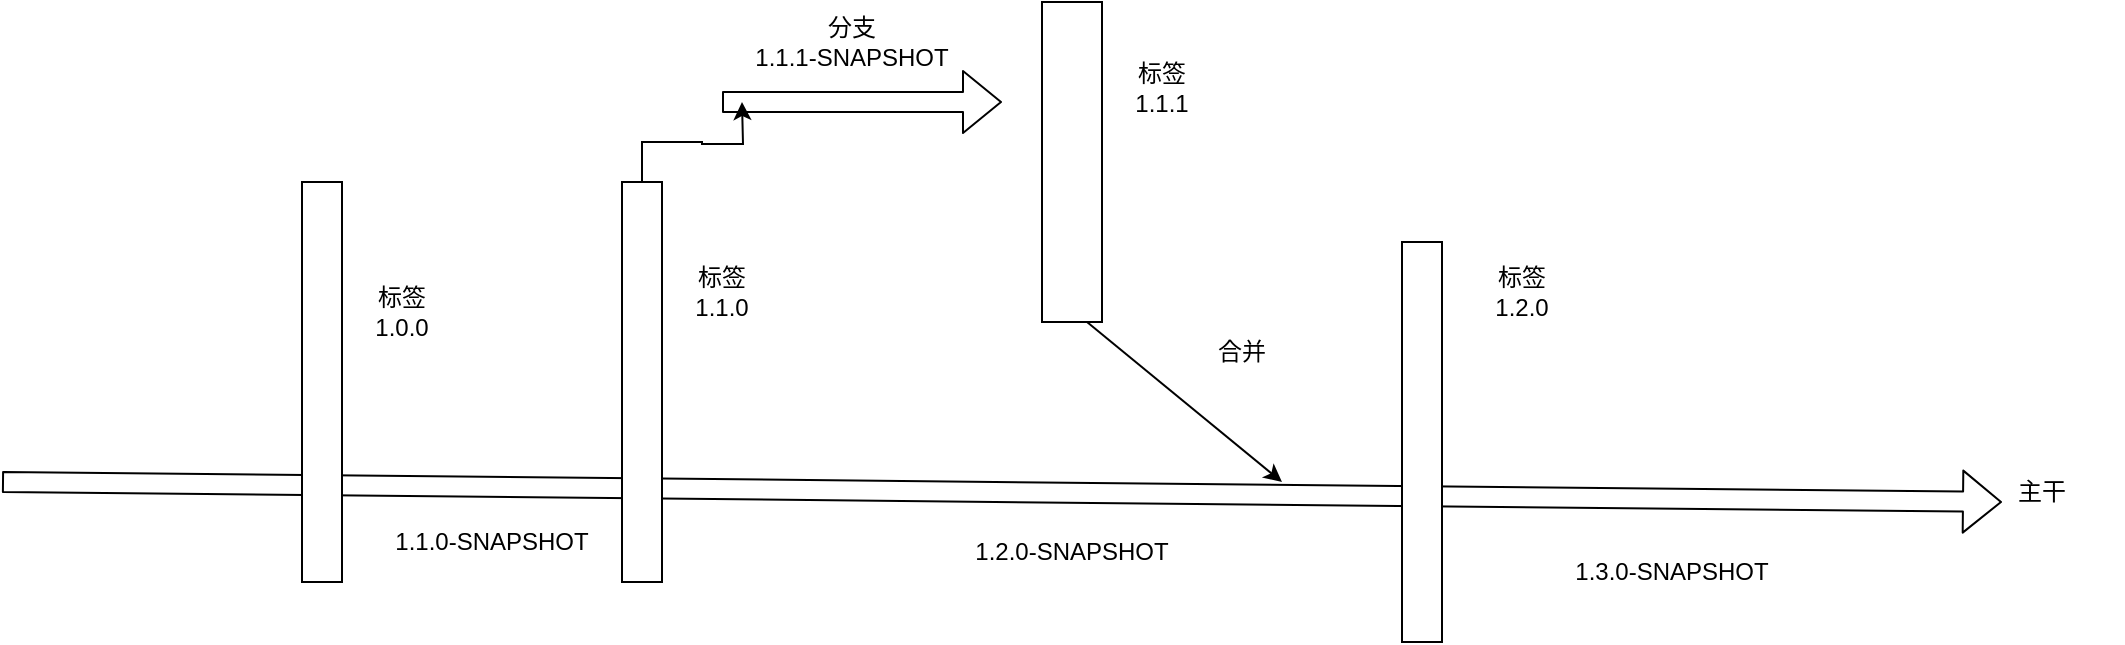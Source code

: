 <mxfile version="12.5.1" type="github">
  <diagram id="HzE4dRNunG5kQ9dWThFI" name="Page-1">
    <mxGraphModel dx="1662" dy="713" grid="1" gridSize="10" guides="1" tooltips="1" connect="1" arrows="1" fold="1" page="1" pageScale="1" pageWidth="827" pageHeight="1169" math="0" shadow="0">
      <root>
        <mxCell id="0"/>
        <mxCell id="1" parent="0"/>
        <mxCell id="HwGpaLwM5g7jAR4dSoJF-1" value="" style="shape=flexArrow;endArrow=classic;html=1;" edge="1" parent="1">
          <mxGeometry width="50" height="50" relative="1" as="geometry">
            <mxPoint x="80" y="510" as="sourcePoint"/>
            <mxPoint x="1080" y="520" as="targetPoint"/>
          </mxGeometry>
        </mxCell>
        <mxCell id="HwGpaLwM5g7jAR4dSoJF-5" value="" style="rounded=0;whiteSpace=wrap;html=1;" vertex="1" parent="1">
          <mxGeometry x="230" y="360" width="20" height="200" as="geometry"/>
        </mxCell>
        <mxCell id="HwGpaLwM5g7jAR4dSoJF-6" value="1.1.0-SNAPSHOT" style="text;html=1;strokeColor=none;fillColor=none;align=center;verticalAlign=middle;whiteSpace=wrap;rounded=0;" vertex="1" parent="1">
          <mxGeometry x="260" y="530" width="130" height="20" as="geometry"/>
        </mxCell>
        <mxCell id="HwGpaLwM5g7jAR4dSoJF-7" value="标签1.0.0" style="text;html=1;strokeColor=none;fillColor=none;align=center;verticalAlign=middle;whiteSpace=wrap;rounded=0;" vertex="1" parent="1">
          <mxGeometry x="260" y="400" width="40" height="50" as="geometry"/>
        </mxCell>
        <mxCell id="HwGpaLwM5g7jAR4dSoJF-21" style="edgeStyle=orthogonalEdgeStyle;rounded=0;orthogonalLoop=1;jettySize=auto;html=1;exitX=0.5;exitY=0;exitDx=0;exitDy=0;" edge="1" parent="1" source="HwGpaLwM5g7jAR4dSoJF-8">
          <mxGeometry relative="1" as="geometry">
            <mxPoint x="450" y="320" as="targetPoint"/>
          </mxGeometry>
        </mxCell>
        <mxCell id="HwGpaLwM5g7jAR4dSoJF-8" value="" style="rounded=0;whiteSpace=wrap;html=1;" vertex="1" parent="1">
          <mxGeometry x="390" y="360" width="20" height="200" as="geometry"/>
        </mxCell>
        <mxCell id="HwGpaLwM5g7jAR4dSoJF-9" value="标签1.1.0" style="text;html=1;strokeColor=none;fillColor=none;align=center;verticalAlign=middle;whiteSpace=wrap;rounded=0;" vertex="1" parent="1">
          <mxGeometry x="420" y="390" width="40" height="50" as="geometry"/>
        </mxCell>
        <mxCell id="HwGpaLwM5g7jAR4dSoJF-10" value="" style="rounded=0;whiteSpace=wrap;html=1;" vertex="1" parent="1">
          <mxGeometry x="600" y="270" width="30" height="160" as="geometry"/>
        </mxCell>
        <mxCell id="HwGpaLwM5g7jAR4dSoJF-11" value="" style="shape=flexArrow;endArrow=classic;html=1;" edge="1" parent="1">
          <mxGeometry width="50" height="50" relative="1" as="geometry">
            <mxPoint x="440" y="320" as="sourcePoint"/>
            <mxPoint x="580" y="320" as="targetPoint"/>
          </mxGeometry>
        </mxCell>
        <mxCell id="HwGpaLwM5g7jAR4dSoJF-12" value="分支&lt;br&gt;1.1.1-SNAPSHOT" style="text;html=1;strokeColor=none;fillColor=none;align=center;verticalAlign=middle;whiteSpace=wrap;rounded=0;" vertex="1" parent="1">
          <mxGeometry x="440" y="270" width="130" height="40" as="geometry"/>
        </mxCell>
        <mxCell id="HwGpaLwM5g7jAR4dSoJF-13" value="标签1.1.1" style="text;html=1;strokeColor=none;fillColor=none;align=center;verticalAlign=middle;whiteSpace=wrap;rounded=0;" vertex="1" parent="1">
          <mxGeometry x="640" y="275" width="40" height="75" as="geometry"/>
        </mxCell>
        <mxCell id="HwGpaLwM5g7jAR4dSoJF-14" value="" style="rounded=0;whiteSpace=wrap;html=1;" vertex="1" parent="1">
          <mxGeometry x="780" y="390" width="20" height="200" as="geometry"/>
        </mxCell>
        <mxCell id="HwGpaLwM5g7jAR4dSoJF-16" value="标签1.2.0" style="text;html=1;strokeColor=none;fillColor=none;align=center;verticalAlign=middle;whiteSpace=wrap;rounded=0;" vertex="1" parent="1">
          <mxGeometry x="820" y="377.5" width="40" height="75" as="geometry"/>
        </mxCell>
        <mxCell id="HwGpaLwM5g7jAR4dSoJF-17" value="" style="endArrow=classic;html=1;exitX=0.75;exitY=1;exitDx=0;exitDy=0;" edge="1" parent="1" source="HwGpaLwM5g7jAR4dSoJF-10">
          <mxGeometry width="50" height="50" relative="1" as="geometry">
            <mxPoint x="620" y="610" as="sourcePoint"/>
            <mxPoint x="720" y="510" as="targetPoint"/>
          </mxGeometry>
        </mxCell>
        <mxCell id="HwGpaLwM5g7jAR4dSoJF-18" value="1.2.0-SNAPSHOT" style="text;html=1;strokeColor=none;fillColor=none;align=center;verticalAlign=middle;whiteSpace=wrap;rounded=0;" vertex="1" parent="1">
          <mxGeometry x="480" y="530" width="270" height="30" as="geometry"/>
        </mxCell>
        <mxCell id="HwGpaLwM5g7jAR4dSoJF-19" value="主干" style="text;html=1;strokeColor=none;fillColor=none;align=center;verticalAlign=middle;whiteSpace=wrap;rounded=0;" vertex="1" parent="1">
          <mxGeometry x="1060" y="490" width="80" height="50" as="geometry"/>
        </mxCell>
        <mxCell id="HwGpaLwM5g7jAR4dSoJF-20" value="1.3.0-SNAPSHOT" style="text;html=1;strokeColor=none;fillColor=none;align=center;verticalAlign=middle;whiteSpace=wrap;rounded=0;" vertex="1" parent="1">
          <mxGeometry x="780" y="540" width="270" height="30" as="geometry"/>
        </mxCell>
        <mxCell id="HwGpaLwM5g7jAR4dSoJF-22" value="合并" style="text;html=1;strokeColor=none;fillColor=none;align=center;verticalAlign=middle;whiteSpace=wrap;rounded=0;" vertex="1" parent="1">
          <mxGeometry x="680" y="420" width="40" height="50" as="geometry"/>
        </mxCell>
      </root>
    </mxGraphModel>
  </diagram>
</mxfile>
